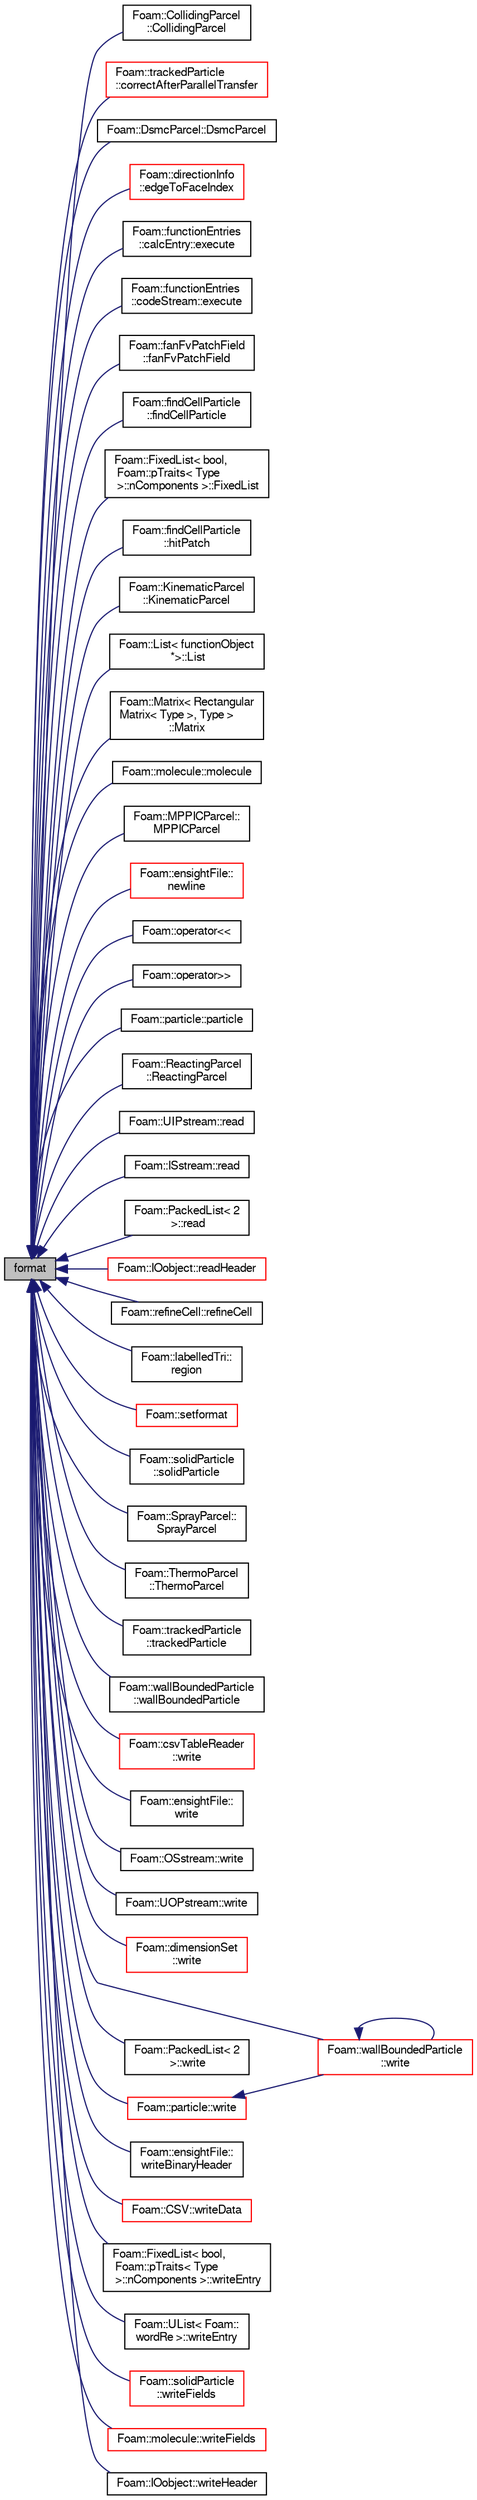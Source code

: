 digraph "format"
{
  bgcolor="transparent";
  edge [fontname="FreeSans",fontsize="10",labelfontname="FreeSans",labelfontsize="10"];
  node [fontname="FreeSans",fontsize="10",shape=record];
  rankdir="LR";
  Node32878 [label="format",height=0.2,width=0.4,color="black", fillcolor="grey75", style="filled", fontcolor="black"];
  Node32878 -> Node32879 [dir="back",color="midnightblue",fontsize="10",style="solid",fontname="FreeSans"];
  Node32879 [label="Foam::CollidingParcel\l::CollidingParcel",height=0.2,width=0.4,color="black",URL="$a23854.html#a6fc1396e4f0f7c8e5b15e2d9321eddeb",tooltip="Construct from Istream. "];
  Node32878 -> Node32880 [dir="back",color="midnightblue",fontsize="10",style="solid",fontname="FreeSans"];
  Node32880 [label="Foam::trackedParticle\l::correctAfterParallelTransfer",height=0.2,width=0.4,color="red",URL="$a24698.html#a01ac7583003103c090b0e2d3810052e8",tooltip="Convert processor patch addressing to the global equivalents. "];
  Node32878 -> Node32883 [dir="back",color="midnightblue",fontsize="10",style="solid",fontname="FreeSans"];
  Node32883 [label="Foam::DsmcParcel::DsmcParcel",height=0.2,width=0.4,color="black",URL="$a23690.html#a95bd15cb443d1482d00457460f9866e6",tooltip="Construct from Istream. "];
  Node32878 -> Node32884 [dir="back",color="midnightblue",fontsize="10",style="solid",fontname="FreeSans"];
  Node32884 [label="Foam::directionInfo\l::edgeToFaceIndex",height=0.2,width=0.4,color="red",URL="$a21486.html#ae91026257717a2d46454adf53e72da4d",tooltip="Given edge on hex cell find corresponding edge on face. Is either. "];
  Node32878 -> Node32897 [dir="back",color="midnightblue",fontsize="10",style="solid",fontname="FreeSans"];
  Node32897 [label="Foam::functionEntries\l::calcEntry::execute",height=0.2,width=0.4,color="black",URL="$a26026.html#a05e7c2e0049c47ef8c3bab8696b6ac1a",tooltip="Execute the functionEntry in a primitiveEntry context. "];
  Node32878 -> Node32898 [dir="back",color="midnightblue",fontsize="10",style="solid",fontname="FreeSans"];
  Node32898 [label="Foam::functionEntries\l::codeStream::execute",height=0.2,width=0.4,color="black",URL="$a26030.html#a05e7c2e0049c47ef8c3bab8696b6ac1a",tooltip="Execute the functionEntry in a primitiveEntry context. "];
  Node32878 -> Node32899 [dir="back",color="midnightblue",fontsize="10",style="solid",fontname="FreeSans"];
  Node32899 [label="Foam::fanFvPatchField\l::fanFvPatchField",height=0.2,width=0.4,color="black",URL="$a22086.html#a7171d8f4f4731b2c58ae95a68086507f"];
  Node32878 -> Node32900 [dir="back",color="midnightblue",fontsize="10",style="solid",fontname="FreeSans"];
  Node32900 [label="Foam::findCellParticle\l::findCellParticle",height=0.2,width=0.4,color="black",URL="$a28738.html#abd80fc22110bf638f2010120b007bb29",tooltip="Construct from Istream. "];
  Node32878 -> Node32901 [dir="back",color="midnightblue",fontsize="10",style="solid",fontname="FreeSans"];
  Node32901 [label="Foam::FixedList\< bool,\l Foam::pTraits\< Type\l \>::nComponents \>::FixedList",height=0.2,width=0.4,color="black",URL="$a25894.html#a96fc89cc5cd7ef81f0d49bfb25247021",tooltip="Construct from Istream. "];
  Node32878 -> Node32902 [dir="back",color="midnightblue",fontsize="10",style="solid",fontname="FreeSans"];
  Node32902 [label="Foam::findCellParticle\l::hitPatch",height=0.2,width=0.4,color="black",URL="$a28738.html#a4dc581daa10355d4708c2a58310f849b",tooltip="Overridable function to handle the particle hitting a polyPatch. "];
  Node32878 -> Node32903 [dir="back",color="midnightblue",fontsize="10",style="solid",fontname="FreeSans"];
  Node32903 [label="Foam::KinematicParcel\l::KinematicParcel",height=0.2,width=0.4,color="black",URL="$a23878.html#aadba6bb876f56b3c332b7f76c49c600a",tooltip="Construct from Istream. "];
  Node32878 -> Node32904 [dir="back",color="midnightblue",fontsize="10",style="solid",fontname="FreeSans"];
  Node32904 [label="Foam::List\< functionObject\l *\>::List",height=0.2,width=0.4,color="black",URL="$a25694.html#a14f9ee6bb196d1f585f55ea49dc15a0c",tooltip="Construct from Istream. "];
  Node32878 -> Node32905 [dir="back",color="midnightblue",fontsize="10",style="solid",fontname="FreeSans"];
  Node32905 [label="Foam::Matrix\< Rectangular\lMatrix\< Type \>, Type \>\l::Matrix",height=0.2,width=0.4,color="black",URL="$a26774.html#aa92976d4353b6683c4f4b1b50a536502",tooltip="Construct from Istream. "];
  Node32878 -> Node32906 [dir="back",color="midnightblue",fontsize="10",style="solid",fontname="FreeSans"];
  Node32906 [label="Foam::molecule::molecule",height=0.2,width=0.4,color="black",URL="$a24390.html#ad9087ff4e729ab59ffa0683d5b5b5e7e",tooltip="Construct from Istream. "];
  Node32878 -> Node32907 [dir="back",color="midnightblue",fontsize="10",style="solid",fontname="FreeSans"];
  Node32907 [label="Foam::MPPICParcel::\lMPPICParcel",height=0.2,width=0.4,color="black",URL="$a23894.html#adf0d7c512cd55f77055d4b43594cbf67",tooltip="Construct from Istream. "];
  Node32878 -> Node32908 [dir="back",color="midnightblue",fontsize="10",style="solid",fontname="FreeSans"];
  Node32908 [label="Foam::ensightFile::\lnewline",height=0.2,width=0.4,color="red",URL="$a21298.html#ab5159a45ba6da86b4085607bea7569dc",tooltip="Add carriage return to ascii stream. "];
  Node32878 -> Node32928 [dir="back",color="midnightblue",fontsize="10",style="solid",fontname="FreeSans"];
  Node32928 [label="Foam::operator\<\<",height=0.2,width=0.4,color="black",URL="$a21124.html#a666467744c96e6fb4c863cd05b336ab1"];
  Node32878 -> Node32929 [dir="back",color="midnightblue",fontsize="10",style="solid",fontname="FreeSans"];
  Node32929 [label="Foam::operator\>\>",height=0.2,width=0.4,color="black",URL="$a21124.html#aa7d32fde990c7ecac9639caec45249aa"];
  Node32878 -> Node32930 [dir="back",color="midnightblue",fontsize="10",style="solid",fontname="FreeSans"];
  Node32930 [label="Foam::particle::particle",height=0.2,width=0.4,color="black",URL="$a23586.html#ab0a9f83f54de70e33751944e4de5736b",tooltip="Construct from Istream. "];
  Node32878 -> Node32931 [dir="back",color="midnightblue",fontsize="10",style="solid",fontname="FreeSans"];
  Node32931 [label="Foam::ReactingParcel\l::ReactingParcel",height=0.2,width=0.4,color="black",URL="$a23922.html#a428c50f224d33654153d31ec3b3df817",tooltip="Construct from Istream. "];
  Node32878 -> Node32932 [dir="back",color="midnightblue",fontsize="10",style="solid",fontname="FreeSans"];
  Node32932 [label="Foam::UIPstream::read",height=0.2,width=0.4,color="black",URL="$a26258.html#aee06054e4c9977132a4a86c1a7118e27",tooltip="Read binary block. "];
  Node32878 -> Node32933 [dir="back",color="midnightblue",fontsize="10",style="solid",fontname="FreeSans"];
  Node32933 [label="Foam::ISstream::read",height=0.2,width=0.4,color="black",URL="$a26286.html#aee06054e4c9977132a4a86c1a7118e27",tooltip="Read binary block. "];
  Node32878 -> Node32934 [dir="back",color="midnightblue",fontsize="10",style="solid",fontname="FreeSans"];
  Node32934 [label="Foam::PackedList\< 2\l \>::read",height=0.2,width=0.4,color="black",URL="$a25938.html#a223c472410515286cf5050b0b7b37396",tooltip="Clear list and read from stream. "];
  Node32878 -> Node32935 [dir="back",color="midnightblue",fontsize="10",style="solid",fontname="FreeSans"];
  Node32935 [label="Foam::IOobject::readHeader",height=0.2,width=0.4,color="red",URL="$a26142.html#acc5353ca76293212d9dba8a82c0d9a44",tooltip="Read header. "];
  Node32878 -> Node33095 [dir="back",color="midnightblue",fontsize="10",style="solid",fontname="FreeSans"];
  Node33095 [label="Foam::refineCell::refineCell",height=0.2,width=0.4,color="black",URL="$a21522.html#aeca36b1c4f3a579dc67e52a7cd4347bb",tooltip="from Istream. Vector will be normalized upon construction. "];
  Node32878 -> Node33096 [dir="back",color="midnightblue",fontsize="10",style="solid",fontname="FreeSans"];
  Node33096 [label="Foam::labelledTri::\lregion",height=0.2,width=0.4,color="black",URL="$a30566.html#a49ce9318e127df7349f136001fbf4ff1",tooltip="Return region label. "];
  Node32878 -> Node33097 [dir="back",color="midnightblue",fontsize="10",style="solid",fontname="FreeSans"];
  Node33097 [label="Foam::setformat",height=0.2,width=0.4,color="red",URL="$a21124.html#ac01028c646c2db9d9b49b7ad16d5b479"];
  Node32878 -> Node33135 [dir="back",color="midnightblue",fontsize="10",style="solid",fontname="FreeSans"];
  Node33135 [label="Foam::solidParticle\l::solidParticle",height=0.2,width=0.4,color="black",URL="$a24502.html#a87651f0de8288f57d14b14dc048fd6aa",tooltip="Construct from Istream. "];
  Node32878 -> Node33136 [dir="back",color="midnightblue",fontsize="10",style="solid",fontname="FreeSans"];
  Node33136 [label="Foam::SprayParcel::\lSprayParcel",height=0.2,width=0.4,color="black",URL="$a24534.html#a8744c033f51147ea6977d8b456e06f09",tooltip="Construct from Istream. "];
  Node32878 -> Node33137 [dir="back",color="midnightblue",fontsize="10",style="solid",fontname="FreeSans"];
  Node33137 [label="Foam::ThermoParcel\l::ThermoParcel",height=0.2,width=0.4,color="black",URL="$a23938.html#ac9a7d626d5240be7a286542d99fb5edc",tooltip="Construct from Istream. "];
  Node32878 -> Node33138 [dir="back",color="midnightblue",fontsize="10",style="solid",fontname="FreeSans"];
  Node33138 [label="Foam::trackedParticle\l::trackedParticle",height=0.2,width=0.4,color="black",URL="$a24698.html#ab8bfc0bc65311556db918eee018a8d07",tooltip="Construct from Istream. "];
  Node32878 -> Node33139 [dir="back",color="midnightblue",fontsize="10",style="solid",fontname="FreeSans"];
  Node33139 [label="Foam::wallBoundedParticle\l::wallBoundedParticle",height=0.2,width=0.4,color="black",URL="$a28794.html#af8f7123e81cc31105c62e5c807bd5b63",tooltip="Construct from Istream. "];
  Node32878 -> Node33140 [dir="back",color="midnightblue",fontsize="10",style="solid",fontname="FreeSans"];
  Node33140 [label="Foam::csvTableReader\l::write",height=0.2,width=0.4,color="red",URL="$a26738.html#a78cec3e4ecac4a89a3ad8d38f2ad21f5",tooltip="write the remaining parameters "];
  Node32878 -> Node33142 [dir="back",color="midnightblue",fontsize="10",style="solid",fontname="FreeSans"];
  Node33142 [label="Foam::ensightFile::\lwrite",height=0.2,width=0.4,color="black",URL="$a21298.html#aa4c3096cc3ecff01c3cd0dda62b97634",tooltip="write string as \"%80s\" or as binary "];
  Node32878 -> Node33143 [dir="back",color="midnightblue",fontsize="10",style="solid",fontname="FreeSans"];
  Node33143 [label="Foam::OSstream::write",height=0.2,width=0.4,color="black",URL="$a26290.html#aa2cb8b53a0cae357d56a963c9351eb92",tooltip="Write binary block. "];
  Node32878 -> Node33144 [dir="back",color="midnightblue",fontsize="10",style="solid",fontname="FreeSans"];
  Node33144 [label="Foam::UOPstream::write",height=0.2,width=0.4,color="black",URL="$a26262.html#aa2cb8b53a0cae357d56a963c9351eb92",tooltip="Write binary block. "];
  Node32878 -> Node33145 [dir="back",color="midnightblue",fontsize="10",style="solid",fontname="FreeSans"];
  Node33145 [label="Foam::dimensionSet\l::write",height=0.2,width=0.4,color="red",URL="$a26370.html#affe73e770350e3df39b9ad05ea58da0e",tooltip="Write using provided units. "];
  Node32878 -> Node33154 [dir="back",color="midnightblue",fontsize="10",style="solid",fontname="FreeSans"];
  Node33154 [label="Foam::wallBoundedParticle\l::write",height=0.2,width=0.4,color="red",URL="$a28794.html#a60fb078e782ce6c02487ba12055d8f16",tooltip="Write the particle data. "];
  Node33154 -> Node33154 [dir="back",color="midnightblue",fontsize="10",style="solid",fontname="FreeSans"];
  Node32878 -> Node33166 [dir="back",color="midnightblue",fontsize="10",style="solid",fontname="FreeSans"];
  Node33166 [label="Foam::PackedList\< 2\l \>::write",height=0.2,width=0.4,color="black",URL="$a25938.html#af9de36a208703725e7dc847f855b8831",tooltip="Write, optionally with indexedOutput. "];
  Node32878 -> Node33167 [dir="back",color="midnightblue",fontsize="10",style="solid",fontname="FreeSans"];
  Node33167 [label="Foam::particle::write",height=0.2,width=0.4,color="red",URL="$a23586.html#a60fb078e782ce6c02487ba12055d8f16",tooltip="Write the particle data. "];
  Node33167 -> Node33154 [dir="back",color="midnightblue",fontsize="10",style="solid",fontname="FreeSans"];
  Node32878 -> Node33170 [dir="back",color="midnightblue",fontsize="10",style="solid",fontname="FreeSans"];
  Node33170 [label="Foam::ensightFile::\lwriteBinaryHeader",height=0.2,width=0.4,color="black",URL="$a21298.html#a0cfc1b9f0424964c5f403642c49117e3",tooltip="write \"C Binary\" for binary files (eg, geometry/measured) "];
  Node32878 -> Node33171 [dir="back",color="midnightblue",fontsize="10",style="solid",fontname="FreeSans"];
  Node33171 [label="Foam::CSV::writeData",height=0.2,width=0.4,color="red",URL="$a27658.html#a4a9a5e81ef203c89a365d47f0acc39b9",tooltip="Write in dictionary format. "];
  Node32878 -> Node33176 [dir="back",color="midnightblue",fontsize="10",style="solid",fontname="FreeSans"];
  Node33176 [label="Foam::FixedList\< bool,\l Foam::pTraits\< Type\l \>::nComponents \>::writeEntry",height=0.2,width=0.4,color="black",URL="$a25894.html#ab40cda08e1d63badc1dbc7c31005601e",tooltip="Write the FixedList as a dictionary entry with keyword. "];
  Node32878 -> Node33177 [dir="back",color="midnightblue",fontsize="10",style="solid",fontname="FreeSans"];
  Node33177 [label="Foam::UList\< Foam::\lwordRe \>::writeEntry",height=0.2,width=0.4,color="black",URL="$a25698.html#ab40cda08e1d63badc1dbc7c31005601e",tooltip="Write the UList as a dictionary entry with keyword. "];
  Node32878 -> Node33178 [dir="back",color="midnightblue",fontsize="10",style="solid",fontname="FreeSans"];
  Node33178 [label="Foam::solidParticle\l::writeFields",height=0.2,width=0.4,color="red",URL="$a24502.html#ae8ec839877d43a55d64c270034768f28"];
  Node32878 -> Node33180 [dir="back",color="midnightblue",fontsize="10",style="solid",fontname="FreeSans"];
  Node33180 [label="Foam::molecule::writeFields",height=0.2,width=0.4,color="red",URL="$a24390.html#aa4b4162953822603a8cfb0ee3ca761c0"];
  Node32878 -> Node32939 [dir="back",color="midnightblue",fontsize="10",style="solid",fontname="FreeSans"];
  Node32939 [label="Foam::IOobject::writeHeader",height=0.2,width=0.4,color="black",URL="$a26142.html#a9ee0b27f25db9fc7ba06426c302f8a45",tooltip="Write header. Allow override of type. "];
}
